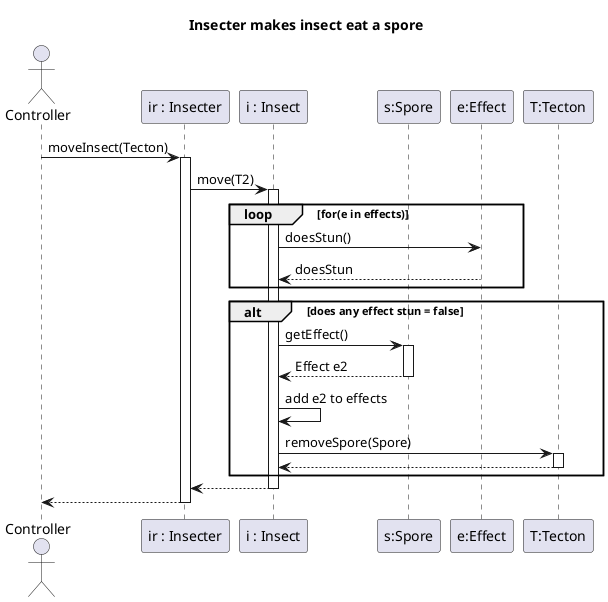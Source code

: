 @startuml moveInsect
title Insecter makes insect eat a spore

actor Controller
participant "ir : Insecter" as IR
participant "i : Insect" as I
participant "s:Spore" as T1
participant "e:Effect" as E
participant "T:Tecton" as T

Controller -> IR: moveInsect(Tecton)
activate IR
IR -> I: move(T2) 
activate I

    loop for(e in effects)
        I -> E : doesStun()
        I <-- E : doesStun
    end
    alt does any effect stun = false


I -> T1: getEffect()
activate T1
T1 --> I: Effect e2
deactivate T1

I -> I : add e2 to effects

I -> T: removeSpore(Spore)
activate T
T --> I:
deactivate T
end
I --> IR

deactivate I

Controller <-- IR
deactivate IR
deactivate IR
@enduml